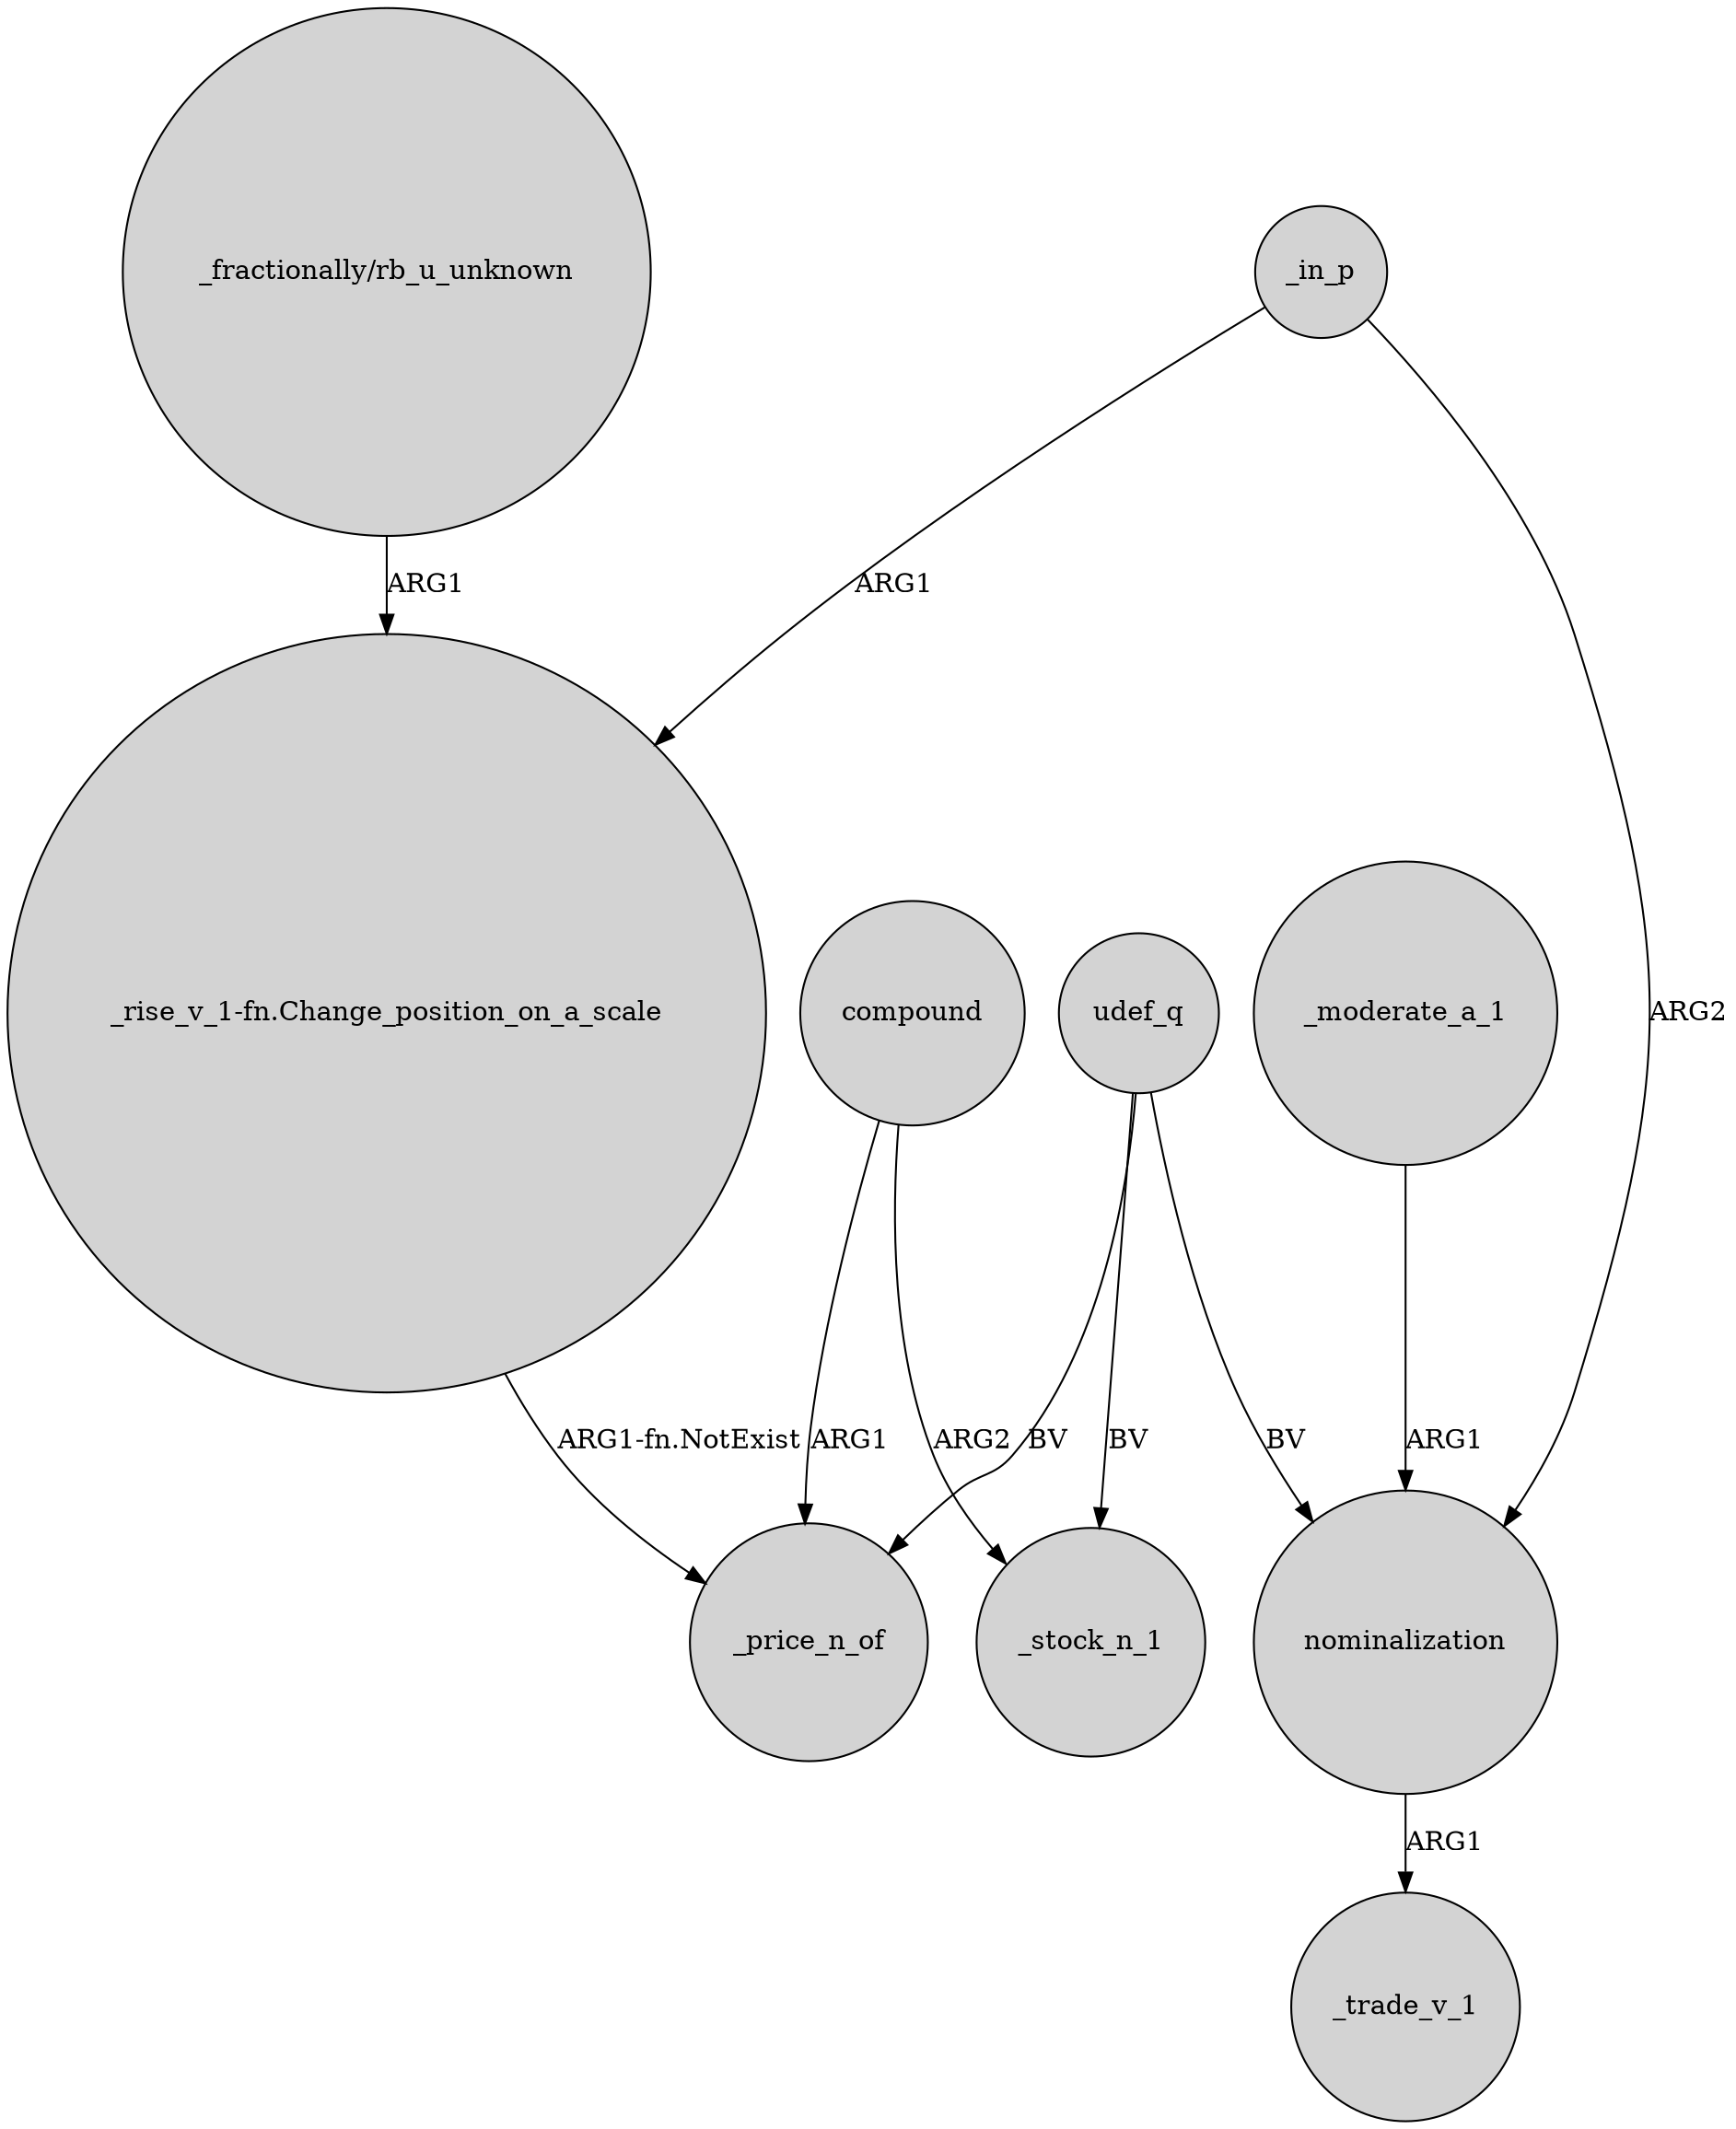 digraph {
	node [shape=circle style=filled]
	udef_q -> _stock_n_1 [label=BV]
	udef_q -> _price_n_of [label=BV]
	"_fractionally/rb_u_unknown" -> "_rise_v_1-fn.Change_position_on_a_scale" [label=ARG1]
	nominalization -> _trade_v_1 [label=ARG1]
	compound -> _price_n_of [label=ARG1]
	_in_p -> "_rise_v_1-fn.Change_position_on_a_scale" [label=ARG1]
	_in_p -> nominalization [label=ARG2]
	udef_q -> nominalization [label=BV]
	_moderate_a_1 -> nominalization [label=ARG1]
	compound -> _stock_n_1 [label=ARG2]
	"_rise_v_1-fn.Change_position_on_a_scale" -> _price_n_of [label="ARG1-fn.NotExist"]
}
